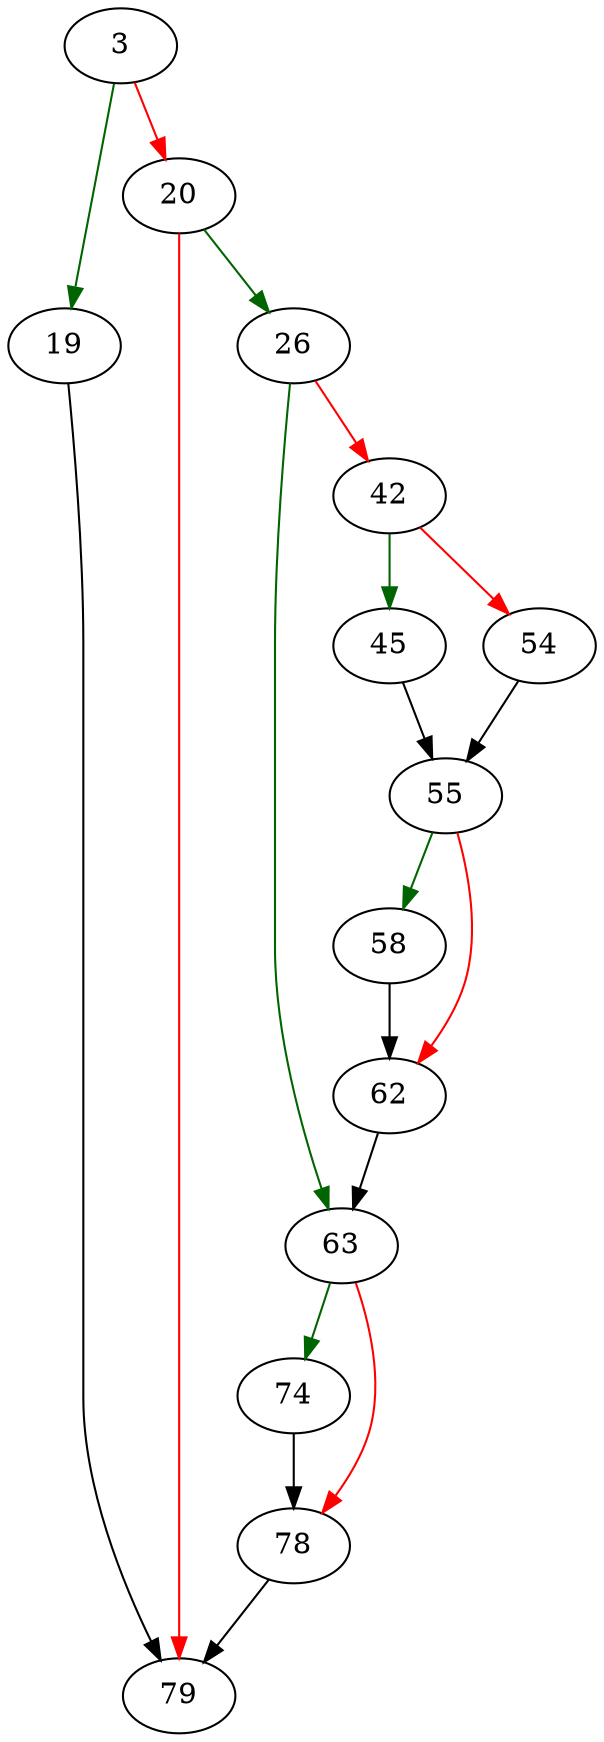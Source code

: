 strict digraph "groupConcatStep" {
	// Node definitions.
	3 [entry=true];
	19;
	20;
	79;
	26;
	63;
	42;
	45;
	54;
	55;
	58;
	62;
	74;
	78;

	// Edge definitions.
	3 -> 19 [
		color=darkgreen
		cond=true
	];
	3 -> 20 [
		color=red
		cond=false
	];
	19 -> 79;
	20 -> 79 [
		color=red
		cond=false
	];
	20 -> 26 [
		color=darkgreen
		cond=true
	];
	26 -> 63 [
		color=darkgreen
		cond=true
	];
	26 -> 42 [
		color=red
		cond=false
	];
	63 -> 74 [
		color=darkgreen
		cond=true
	];
	63 -> 78 [
		color=red
		cond=false
	];
	42 -> 45 [
		color=darkgreen
		cond=true
	];
	42 -> 54 [
		color=red
		cond=false
	];
	45 -> 55;
	54 -> 55;
	55 -> 58 [
		color=darkgreen
		cond=true
	];
	55 -> 62 [
		color=red
		cond=false
	];
	58 -> 62;
	62 -> 63;
	74 -> 78;
	78 -> 79;
}